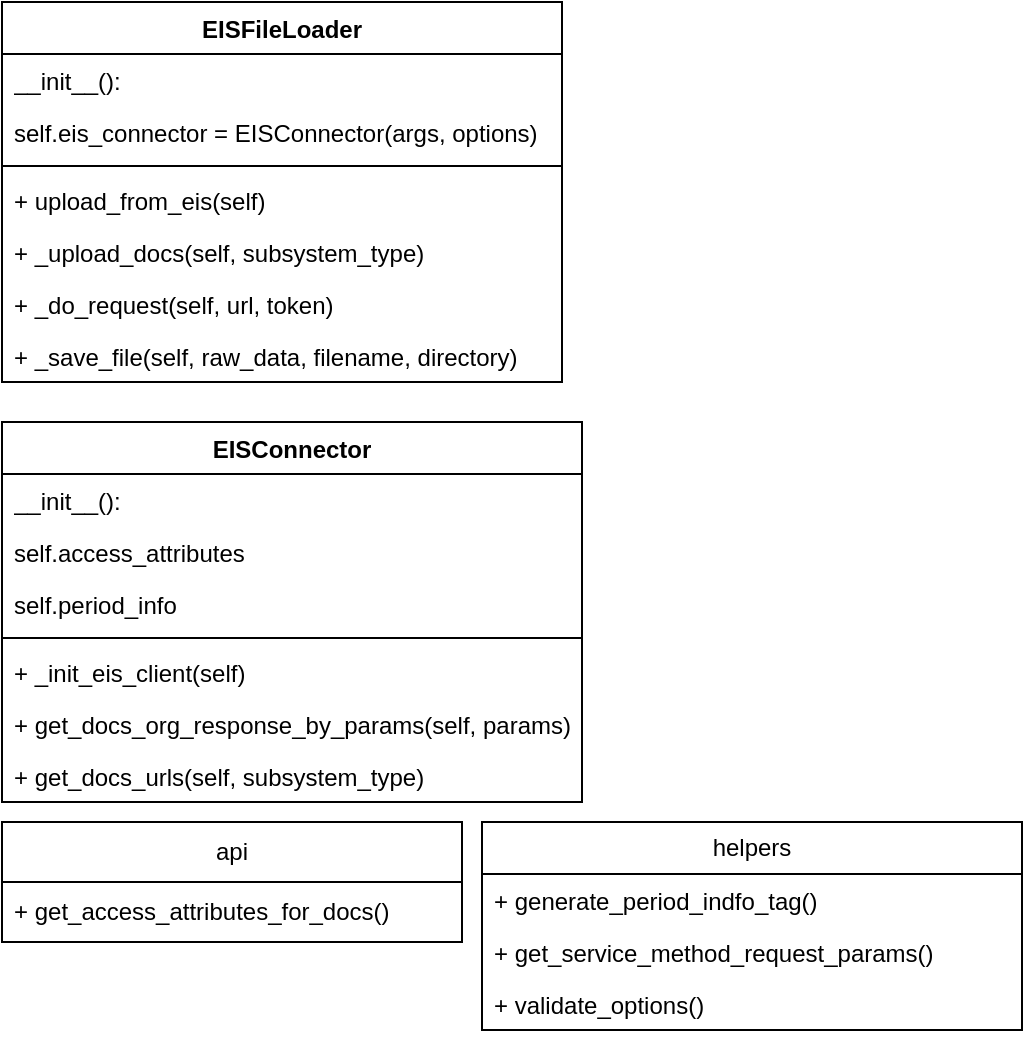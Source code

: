 <mxfile version="24.2.5" type="github">
  <diagram name="Page-1" id="zTZwMKSyDBR65jyHZfoU">
    <mxGraphModel dx="1682" dy="916" grid="1" gridSize="10" guides="1" tooltips="1" connect="1" arrows="1" fold="1" page="1" pageScale="1" pageWidth="850" pageHeight="1100" math="0" shadow="0">
      <root>
        <mxCell id="0" />
        <mxCell id="1" parent="0" />
        <mxCell id="ooW2zeb16TipmgGFxiGv-1" value="EISFileLoader" style="swimlane;fontStyle=1;align=center;verticalAlign=top;childLayout=stackLayout;horizontal=1;startSize=26;horizontalStack=0;resizeParent=1;resizeParentMax=0;resizeLast=0;collapsible=1;marginBottom=0;whiteSpace=wrap;html=1;" parent="1" vertex="1">
          <mxGeometry x="20" y="20" width="280" height="190" as="geometry" />
        </mxCell>
        <mxCell id="ooW2zeb16TipmgGFxiGv-2" value="__init__():" style="text;strokeColor=none;fillColor=none;align=left;verticalAlign=top;spacingLeft=4;spacingRight=4;overflow=hidden;rotatable=0;points=[[0,0.5],[1,0.5]];portConstraint=eastwest;whiteSpace=wrap;html=1;" parent="ooW2zeb16TipmgGFxiGv-1" vertex="1">
          <mxGeometry y="26" width="280" height="26" as="geometry" />
        </mxCell>
        <mxCell id="ooW2zeb16TipmgGFxiGv-11" value="self.eis_connector = EISConnector(args, options)" style="text;strokeColor=none;fillColor=none;align=left;verticalAlign=top;spacingLeft=4;spacingRight=4;overflow=hidden;rotatable=0;points=[[0,0.5],[1,0.5]];portConstraint=eastwest;whiteSpace=wrap;html=1;" parent="ooW2zeb16TipmgGFxiGv-1" vertex="1">
          <mxGeometry y="52" width="280" height="26" as="geometry" />
        </mxCell>
        <mxCell id="ooW2zeb16TipmgGFxiGv-3" value="" style="line;strokeWidth=1;fillColor=none;align=left;verticalAlign=middle;spacingTop=-1;spacingLeft=3;spacingRight=3;rotatable=0;labelPosition=right;points=[];portConstraint=eastwest;strokeColor=inherit;" parent="ooW2zeb16TipmgGFxiGv-1" vertex="1">
          <mxGeometry y="78" width="280" height="8" as="geometry" />
        </mxCell>
        <mxCell id="ooW2zeb16TipmgGFxiGv-4" value="+ upload_from_eis(self)" style="text;strokeColor=none;fillColor=none;align=left;verticalAlign=top;spacingLeft=4;spacingRight=4;overflow=hidden;rotatable=0;points=[[0,0.5],[1,0.5]];portConstraint=eastwest;whiteSpace=wrap;html=1;" parent="ooW2zeb16TipmgGFxiGv-1" vertex="1">
          <mxGeometry y="86" width="280" height="26" as="geometry" />
        </mxCell>
        <mxCell id="ooW2zeb16TipmgGFxiGv-7" value="+ _upload_docs(self, subsystem_type)" style="text;strokeColor=none;fillColor=none;align=left;verticalAlign=top;spacingLeft=4;spacingRight=4;overflow=hidden;rotatable=0;points=[[0,0.5],[1,0.5]];portConstraint=eastwest;whiteSpace=wrap;html=1;" parent="ooW2zeb16TipmgGFxiGv-1" vertex="1">
          <mxGeometry y="112" width="280" height="26" as="geometry" />
        </mxCell>
        <mxCell id="ooW2zeb16TipmgGFxiGv-8" value="+ _do_request(self, url, token)" style="text;strokeColor=none;fillColor=none;align=left;verticalAlign=top;spacingLeft=4;spacingRight=4;overflow=hidden;rotatable=0;points=[[0,0.5],[1,0.5]];portConstraint=eastwest;whiteSpace=wrap;html=1;" parent="ooW2zeb16TipmgGFxiGv-1" vertex="1">
          <mxGeometry y="138" width="280" height="26" as="geometry" />
        </mxCell>
        <mxCell id="ooW2zeb16TipmgGFxiGv-9" value="+ _save_file(self, raw_data, filename, directory)" style="text;strokeColor=none;fillColor=none;align=left;verticalAlign=top;spacingLeft=4;spacingRight=4;overflow=hidden;rotatable=0;points=[[0,0.5],[1,0.5]];portConstraint=eastwest;whiteSpace=wrap;html=1;" parent="ooW2zeb16TipmgGFxiGv-1" vertex="1">
          <mxGeometry y="164" width="280" height="26" as="geometry" />
        </mxCell>
        <mxCell id="ooW2zeb16TipmgGFxiGv-12" value="EISConnector" style="swimlane;fontStyle=1;align=center;verticalAlign=top;childLayout=stackLayout;horizontal=1;startSize=26;horizontalStack=0;resizeParent=1;resizeParentMax=0;resizeLast=0;collapsible=1;marginBottom=0;whiteSpace=wrap;html=1;" parent="1" vertex="1">
          <mxGeometry x="20" y="230" width="290" height="190" as="geometry" />
        </mxCell>
        <mxCell id="ooW2zeb16TipmgGFxiGv-13" value="__init__():" style="text;strokeColor=none;fillColor=none;align=left;verticalAlign=top;spacingLeft=4;spacingRight=4;overflow=hidden;rotatable=0;points=[[0,0.5],[1,0.5]];portConstraint=eastwest;whiteSpace=wrap;html=1;" parent="ooW2zeb16TipmgGFxiGv-12" vertex="1">
          <mxGeometry y="26" width="290" height="26" as="geometry" />
        </mxCell>
        <mxCell id="ooW2zeb16TipmgGFxiGv-14" value="self.access_attributes" style="text;strokeColor=none;fillColor=none;align=left;verticalAlign=top;spacingLeft=4;spacingRight=4;overflow=hidden;rotatable=0;points=[[0,0.5],[1,0.5]];portConstraint=eastwest;whiteSpace=wrap;html=1;" parent="ooW2zeb16TipmgGFxiGv-12" vertex="1">
          <mxGeometry y="52" width="290" height="26" as="geometry" />
        </mxCell>
        <mxCell id="ooW2zeb16TipmgGFxiGv-20" value="self.period_info" style="text;strokeColor=none;fillColor=none;align=left;verticalAlign=top;spacingLeft=4;spacingRight=4;overflow=hidden;rotatable=0;points=[[0,0.5],[1,0.5]];portConstraint=eastwest;whiteSpace=wrap;html=1;" parent="ooW2zeb16TipmgGFxiGv-12" vertex="1">
          <mxGeometry y="78" width="290" height="26" as="geometry" />
        </mxCell>
        <mxCell id="ooW2zeb16TipmgGFxiGv-15" value="" style="line;strokeWidth=1;fillColor=none;align=left;verticalAlign=middle;spacingTop=-1;spacingLeft=3;spacingRight=3;rotatable=0;labelPosition=right;points=[];portConstraint=eastwest;strokeColor=inherit;" parent="ooW2zeb16TipmgGFxiGv-12" vertex="1">
          <mxGeometry y="104" width="290" height="8" as="geometry" />
        </mxCell>
        <mxCell id="ooW2zeb16TipmgGFxiGv-16" value="+ _init_eis_client(self)" style="text;strokeColor=none;fillColor=none;align=left;verticalAlign=top;spacingLeft=4;spacingRight=4;overflow=hidden;rotatable=0;points=[[0,0.5],[1,0.5]];portConstraint=eastwest;whiteSpace=wrap;html=1;" parent="ooW2zeb16TipmgGFxiGv-12" vertex="1">
          <mxGeometry y="112" width="290" height="26" as="geometry" />
        </mxCell>
        <mxCell id="ooW2zeb16TipmgGFxiGv-17" value="+ get_docs_org_response_by_params(self, params)" style="text;strokeColor=none;fillColor=none;align=left;verticalAlign=top;spacingLeft=4;spacingRight=4;overflow=hidden;rotatable=0;points=[[0,0.5],[1,0.5]];portConstraint=eastwest;whiteSpace=wrap;html=1;" parent="ooW2zeb16TipmgGFxiGv-12" vertex="1">
          <mxGeometry y="138" width="290" height="26" as="geometry" />
        </mxCell>
        <mxCell id="ooW2zeb16TipmgGFxiGv-18" value="+ get_docs_urls(self, subsystem_type)" style="text;strokeColor=none;fillColor=none;align=left;verticalAlign=top;spacingLeft=4;spacingRight=4;overflow=hidden;rotatable=0;points=[[0,0.5],[1,0.5]];portConstraint=eastwest;whiteSpace=wrap;html=1;" parent="ooW2zeb16TipmgGFxiGv-12" vertex="1">
          <mxGeometry y="164" width="290" height="26" as="geometry" />
        </mxCell>
        <mxCell id="ooW2zeb16TipmgGFxiGv-22" value="api" style="swimlane;fontStyle=0;childLayout=stackLayout;horizontal=1;startSize=30;horizontalStack=0;resizeParent=1;resizeParentMax=0;resizeLast=0;collapsible=1;marginBottom=0;whiteSpace=wrap;html=1;" parent="1" vertex="1">
          <mxGeometry x="20" y="430" width="230" height="60" as="geometry" />
        </mxCell>
        <mxCell id="ooW2zeb16TipmgGFxiGv-23" value="+ get_access_attributes_for_docs()" style="text;strokeColor=none;fillColor=none;align=left;verticalAlign=middle;spacingLeft=4;spacingRight=4;overflow=hidden;points=[[0,0.5],[1,0.5]];portConstraint=eastwest;rotatable=0;whiteSpace=wrap;html=1;" parent="ooW2zeb16TipmgGFxiGv-22" vertex="1">
          <mxGeometry y="30" width="230" height="30" as="geometry" />
        </mxCell>
        <mxCell id="ex8R0jBiPAulOcvbbZl5-1" value="helpers" style="swimlane;fontStyle=0;childLayout=stackLayout;horizontal=1;startSize=26;fillColor=none;horizontalStack=0;resizeParent=1;resizeParentMax=0;resizeLast=0;collapsible=1;marginBottom=0;whiteSpace=wrap;html=1;" vertex="1" parent="1">
          <mxGeometry x="260" y="430" width="270" height="104" as="geometry" />
        </mxCell>
        <mxCell id="ex8R0jBiPAulOcvbbZl5-2" value="+ generate_period_indfo_tag()" style="text;strokeColor=none;fillColor=none;align=left;verticalAlign=top;spacingLeft=4;spacingRight=4;overflow=hidden;rotatable=0;points=[[0,0.5],[1,0.5]];portConstraint=eastwest;whiteSpace=wrap;html=1;" vertex="1" parent="ex8R0jBiPAulOcvbbZl5-1">
          <mxGeometry y="26" width="270" height="26" as="geometry" />
        </mxCell>
        <mxCell id="ex8R0jBiPAulOcvbbZl5-3" value="+ get_service_method_request_params()" style="text;strokeColor=none;fillColor=none;align=left;verticalAlign=top;spacingLeft=4;spacingRight=4;overflow=hidden;rotatable=0;points=[[0,0.5],[1,0.5]];portConstraint=eastwest;whiteSpace=wrap;html=1;" vertex="1" parent="ex8R0jBiPAulOcvbbZl5-1">
          <mxGeometry y="52" width="270" height="26" as="geometry" />
        </mxCell>
        <mxCell id="ex8R0jBiPAulOcvbbZl5-4" value="+ validate_options()" style="text;strokeColor=none;fillColor=none;align=left;verticalAlign=top;spacingLeft=4;spacingRight=4;overflow=hidden;rotatable=0;points=[[0,0.5],[1,0.5]];portConstraint=eastwest;whiteSpace=wrap;html=1;" vertex="1" parent="ex8R0jBiPAulOcvbbZl5-1">
          <mxGeometry y="78" width="270" height="26" as="geometry" />
        </mxCell>
      </root>
    </mxGraphModel>
  </diagram>
</mxfile>
